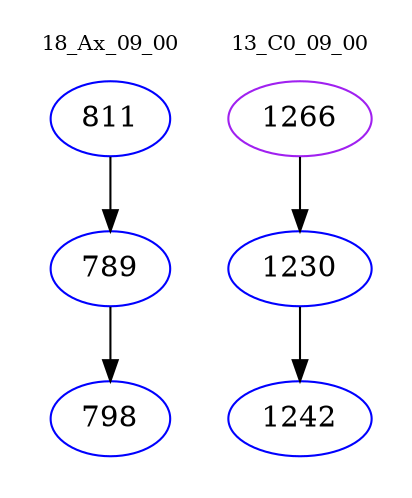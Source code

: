 digraph{
subgraph cluster_0 {
color = white
label = "18_Ax_09_00";
fontsize=10;
T0_811 [label="811", color="blue"]
T0_811 -> T0_789 [color="black"]
T0_789 [label="789", color="blue"]
T0_789 -> T0_798 [color="black"]
T0_798 [label="798", color="blue"]
}
subgraph cluster_1 {
color = white
label = "13_C0_09_00";
fontsize=10;
T1_1266 [label="1266", color="purple"]
T1_1266 -> T1_1230 [color="black"]
T1_1230 [label="1230", color="blue"]
T1_1230 -> T1_1242 [color="black"]
T1_1242 [label="1242", color="blue"]
}
}
